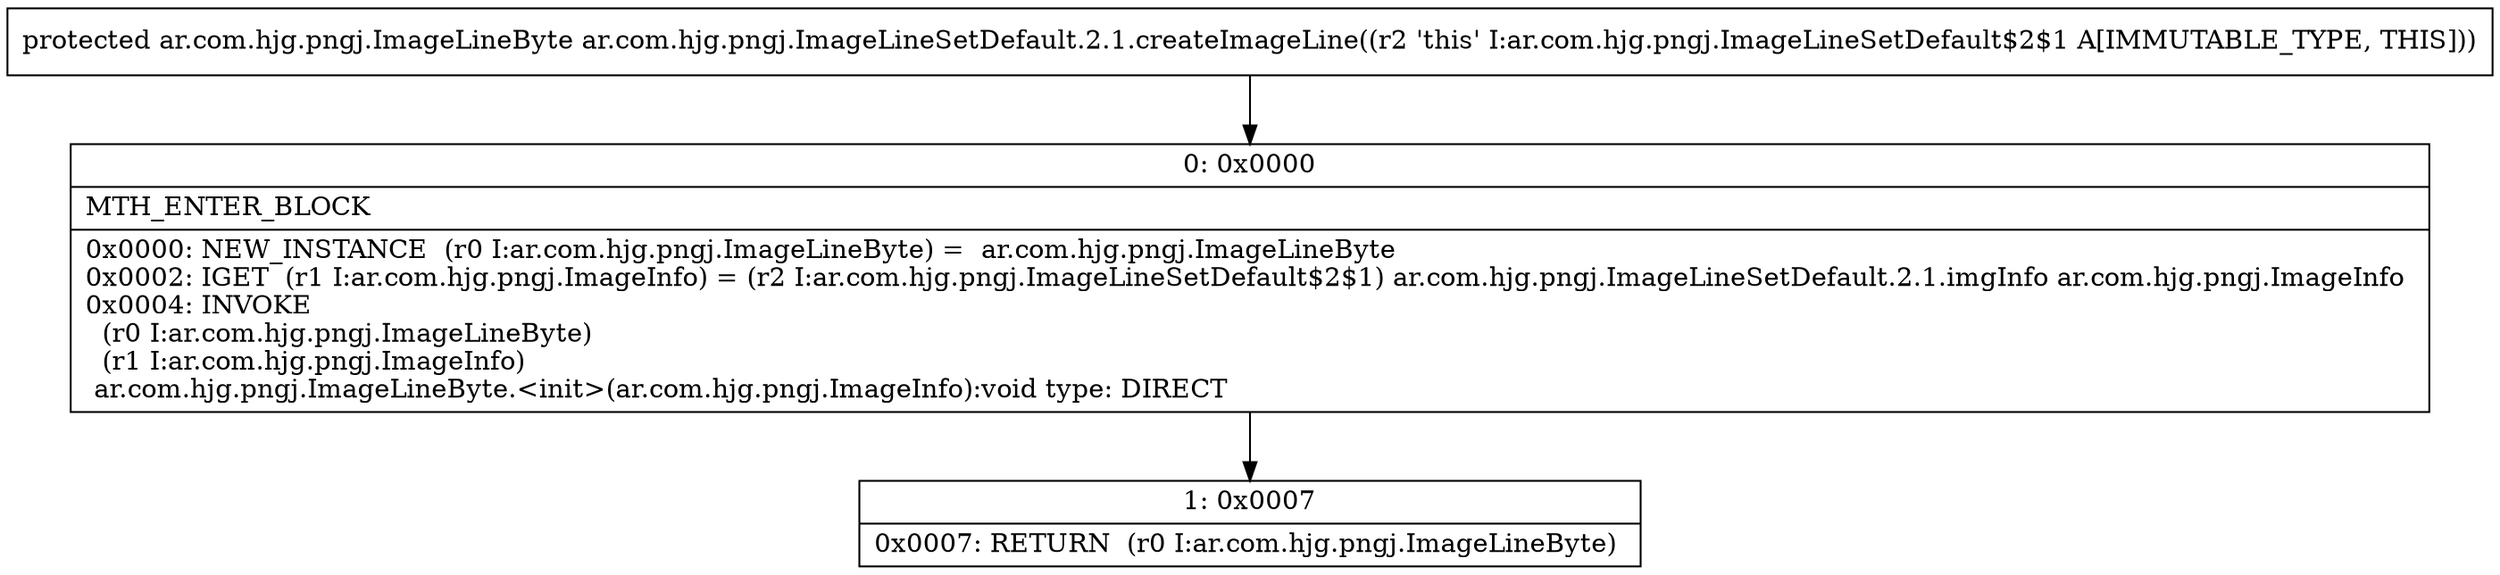 digraph "CFG forar.com.hjg.pngj.ImageLineSetDefault.2.1.createImageLine()Lar\/com\/hjg\/pngj\/ImageLineByte;" {
Node_0 [shape=record,label="{0\:\ 0x0000|MTH_ENTER_BLOCK\l|0x0000: NEW_INSTANCE  (r0 I:ar.com.hjg.pngj.ImageLineByte) =  ar.com.hjg.pngj.ImageLineByte \l0x0002: IGET  (r1 I:ar.com.hjg.pngj.ImageInfo) = (r2 I:ar.com.hjg.pngj.ImageLineSetDefault$2$1) ar.com.hjg.pngj.ImageLineSetDefault.2.1.imgInfo ar.com.hjg.pngj.ImageInfo \l0x0004: INVOKE  \l  (r0 I:ar.com.hjg.pngj.ImageLineByte)\l  (r1 I:ar.com.hjg.pngj.ImageInfo)\l ar.com.hjg.pngj.ImageLineByte.\<init\>(ar.com.hjg.pngj.ImageInfo):void type: DIRECT \l}"];
Node_1 [shape=record,label="{1\:\ 0x0007|0x0007: RETURN  (r0 I:ar.com.hjg.pngj.ImageLineByte) \l}"];
MethodNode[shape=record,label="{protected ar.com.hjg.pngj.ImageLineByte ar.com.hjg.pngj.ImageLineSetDefault.2.1.createImageLine((r2 'this' I:ar.com.hjg.pngj.ImageLineSetDefault$2$1 A[IMMUTABLE_TYPE, THIS])) }"];
MethodNode -> Node_0;
Node_0 -> Node_1;
}

